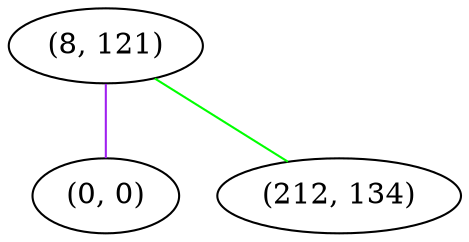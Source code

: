 graph "" {
"(8, 121)";
"(0, 0)";
"(212, 134)";
"(8, 121)" -- "(0, 0)"  [color=purple, key=0, weight=4];
"(8, 121)" -- "(212, 134)"  [color=green, key=0, weight=2];
}

